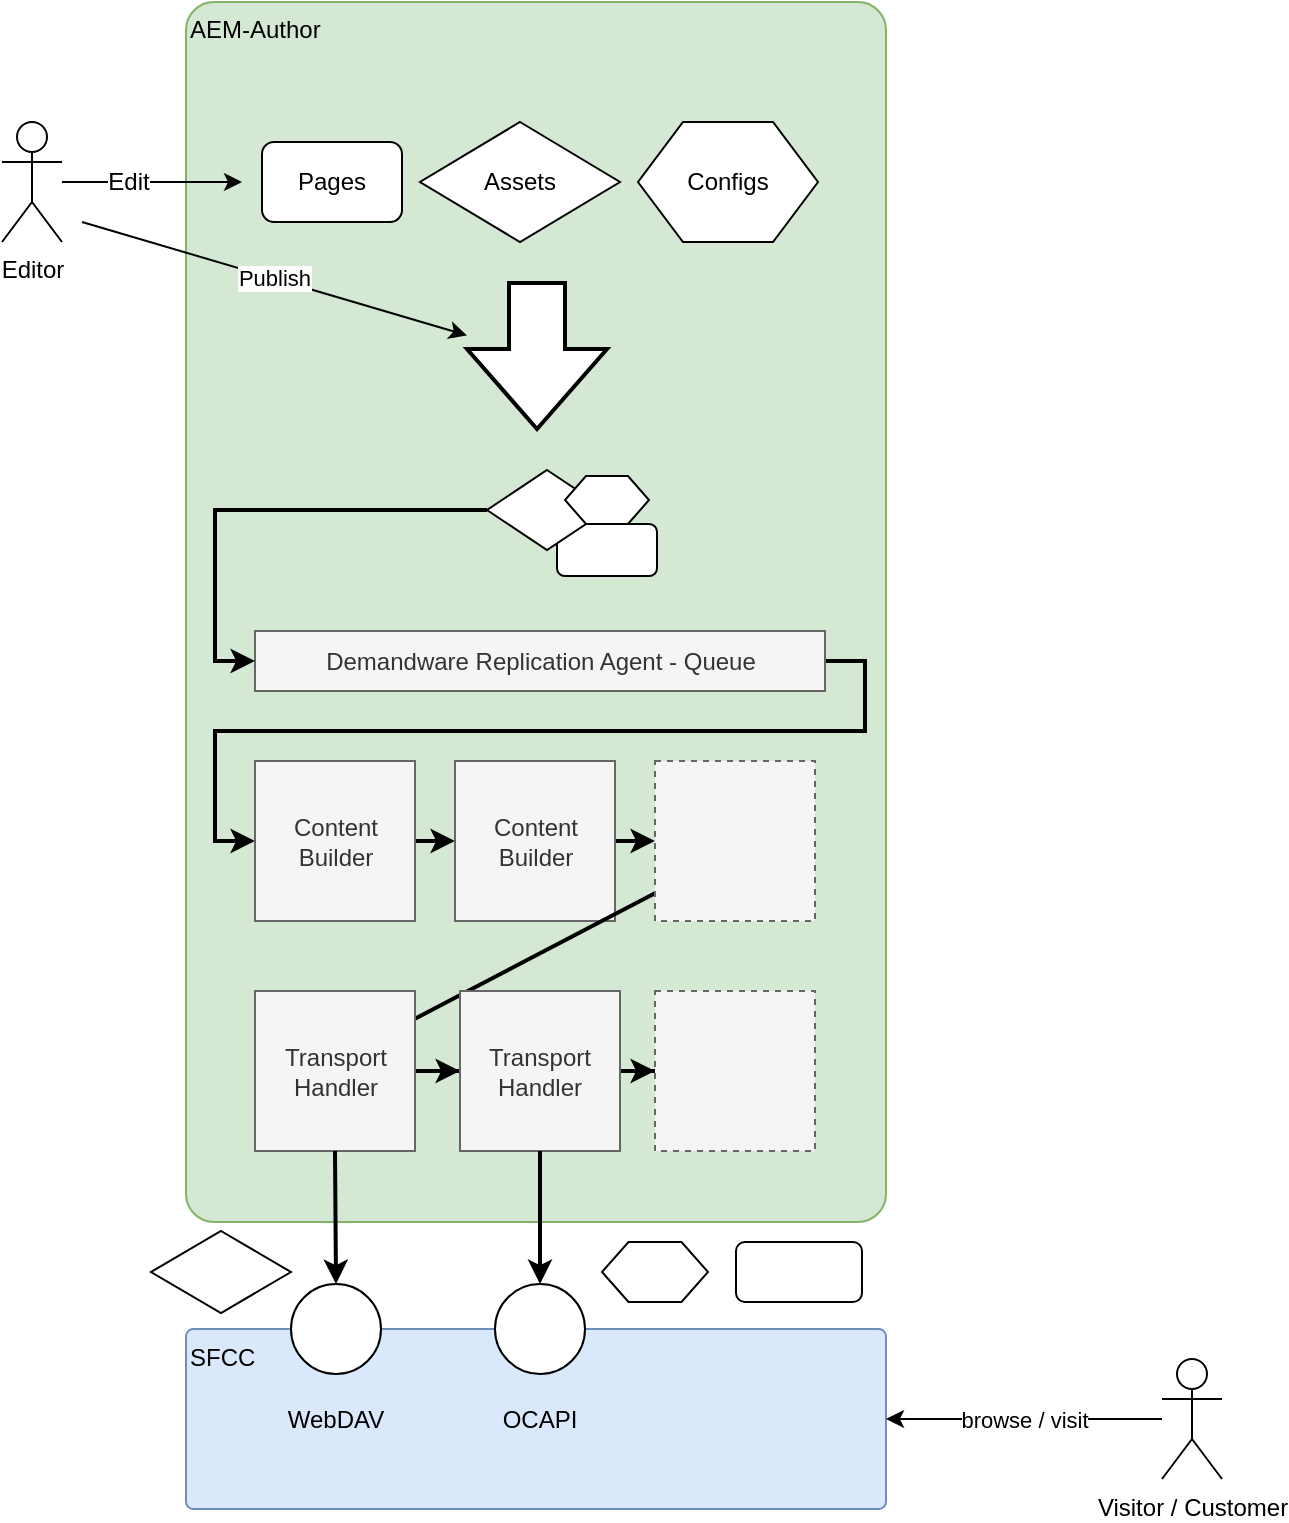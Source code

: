 <mxfile pages="2" version="11.2.5" type="device"><diagram id="QhI2w1FvqbfbXWF3AAyK" name="01-editing-and-replication-workflow"><mxGraphModel dx="878" dy="535" grid="1" gridSize="10" guides="1" tooltips="1" connect="1" arrows="1" fold="1" page="1" pageScale="1" pageWidth="1654" pageHeight="2336" math="0" shadow="0"><root><mxCell id="Uaj5IxDne1oDZ_6jl274-0"/><mxCell id="Uaj5IxDne1oDZ_6jl274-1" parent="Uaj5IxDne1oDZ_6jl274-0"/><mxCell id="eU4cWsoQNjVo2mvcVUxp-2" value="AEM-Author" style="rounded=1;whiteSpace=wrap;html=1;align=left;verticalAlign=top;arcSize=4;fillColor=#d5e8d4;strokeColor=#82b366;" parent="Uaj5IxDne1oDZ_6jl274-1" vertex="1"><mxGeometry x="282" y="210" width="350" height="610" as="geometry"/></mxCell><mxCell id="eU4cWsoQNjVo2mvcVUxp-3" value="SFCC" style="rounded=1;whiteSpace=wrap;html=1;align=left;verticalAlign=top;arcSize=4;fillColor=#dae8fc;strokeColor=#6c8ebf;" parent="Uaj5IxDne1oDZ_6jl274-1" vertex="1"><mxGeometry x="282" y="873.5" width="350" height="90" as="geometry"/></mxCell><mxCell id="eU4cWsoQNjVo2mvcVUxp-13" style="edgeStyle=orthogonalEdgeStyle;rounded=0;orthogonalLoop=1;jettySize=auto;html=1;exitX=1;exitY=0.5;exitDx=0;exitDy=0;entryX=0;entryY=0.5;entryDx=0;entryDy=0;strokeWidth=2;" parent="Uaj5IxDne1oDZ_6jl274-1" source="eU4cWsoQNjVo2mvcVUxp-5" target="eU4cWsoQNjVo2mvcVUxp-8" edge="1"><mxGeometry relative="1" as="geometry"/></mxCell><mxCell id="eU4cWsoQNjVo2mvcVUxp-5" value="Demandware Replication Agent - Queue" style="rounded=0;whiteSpace=wrap;html=1;fillColor=#f5f5f5;strokeColor=#666666;fontColor=#333333;" parent="Uaj5IxDne1oDZ_6jl274-1" vertex="1"><mxGeometry x="316.5" y="524.5" width="285" height="30" as="geometry"/></mxCell><mxCell id="eU4cWsoQNjVo2mvcVUxp-14" style="edgeStyle=orthogonalEdgeStyle;rounded=0;orthogonalLoop=1;jettySize=auto;html=1;exitX=1;exitY=0.5;exitDx=0;exitDy=0;entryX=0;entryY=0.5;entryDx=0;entryDy=0;strokeWidth=2;" parent="Uaj5IxDne1oDZ_6jl274-1" source="eU4cWsoQNjVo2mvcVUxp-8" target="eU4cWsoQNjVo2mvcVUxp-9" edge="1"><mxGeometry relative="1" as="geometry"/></mxCell><mxCell id="eU4cWsoQNjVo2mvcVUxp-8" value="Content Builder" style="whiteSpace=wrap;html=1;aspect=fixed;fillColor=#f5f5f5;strokeColor=#666666;fontColor=#333333;" parent="Uaj5IxDne1oDZ_6jl274-1" vertex="1"><mxGeometry x="316.5" y="589.5" width="80" height="80" as="geometry"/></mxCell><mxCell id="eU4cWsoQNjVo2mvcVUxp-15" style="edgeStyle=orthogonalEdgeStyle;rounded=0;orthogonalLoop=1;jettySize=auto;html=1;exitX=1;exitY=0.5;exitDx=0;exitDy=0;entryX=0;entryY=0.5;entryDx=0;entryDy=0;strokeWidth=2;" parent="Uaj5IxDne1oDZ_6jl274-1" source="eU4cWsoQNjVo2mvcVUxp-9" target="eU4cWsoQNjVo2mvcVUxp-10" edge="1"><mxGeometry relative="1" as="geometry"/></mxCell><mxCell id="eU4cWsoQNjVo2mvcVUxp-9" value="Content Builder" style="whiteSpace=wrap;html=1;aspect=fixed;fillColor=#f5f5f5;strokeColor=#666666;fontColor=#333333;" parent="Uaj5IxDne1oDZ_6jl274-1" vertex="1"><mxGeometry x="416.5" y="589.5" width="80" height="80" as="geometry"/></mxCell><mxCell id="eU4cWsoQNjVo2mvcVUxp-17" style="edgeStyle=entityRelationEdgeStyle;rounded=0;orthogonalLoop=1;jettySize=auto;html=1;exitX=1;exitY=0.5;exitDx=0;exitDy=0;entryX=0;entryY=0.5;entryDx=0;entryDy=0;strokeWidth=2;" parent="Uaj5IxDne1oDZ_6jl274-1" source="eU4cWsoQNjVo2mvcVUxp-10" target="eU4cWsoQNjVo2mvcVUxp-16" edge="1"><mxGeometry relative="1" as="geometry"/></mxCell><mxCell id="eU4cWsoQNjVo2mvcVUxp-10" value="" style="whiteSpace=wrap;html=1;aspect=fixed;dashed=1;fillColor=#f5f5f5;strokeColor=#666666;fontColor=#333333;" parent="Uaj5IxDne1oDZ_6jl274-1" vertex="1"><mxGeometry x="516.5" y="589.5" width="80" height="80" as="geometry"/></mxCell><mxCell id="eU4cWsoQNjVo2mvcVUxp-19" style="edgeStyle=entityRelationEdgeStyle;rounded=0;orthogonalLoop=1;jettySize=auto;html=1;exitX=1;exitY=0.5;exitDx=0;exitDy=0;strokeWidth=2;" parent="Uaj5IxDne1oDZ_6jl274-1" source="eU4cWsoQNjVo2mvcVUxp-16" target="eU4cWsoQNjVo2mvcVUxp-18" edge="1"><mxGeometry relative="1" as="geometry"/></mxCell><mxCell id="eU4cWsoQNjVo2mvcVUxp-16" value="Transport Handler" style="whiteSpace=wrap;html=1;aspect=fixed;fillColor=#f5f5f5;strokeColor=#666666;fontColor=#333333;" parent="Uaj5IxDne1oDZ_6jl274-1" vertex="1"><mxGeometry x="316.5" y="704.5" width="80" height="80" as="geometry"/></mxCell><mxCell id="eU4cWsoQNjVo2mvcVUxp-25" style="edgeStyle=entityRelationEdgeStyle;rounded=0;orthogonalLoop=1;jettySize=auto;html=1;exitX=1;exitY=0.5;exitDx=0;exitDy=0;entryX=0;entryY=0.5;entryDx=0;entryDy=0;strokeWidth=2;" parent="Uaj5IxDne1oDZ_6jl274-1" source="eU4cWsoQNjVo2mvcVUxp-18" target="eU4cWsoQNjVo2mvcVUxp-24" edge="1"><mxGeometry relative="1" as="geometry"/></mxCell><mxCell id="eU4cWsoQNjVo2mvcVUxp-18" value="Transport Handler" style="whiteSpace=wrap;html=1;aspect=fixed;fillColor=#f5f5f5;strokeColor=#666666;fontColor=#333333;" parent="Uaj5IxDne1oDZ_6jl274-1" vertex="1"><mxGeometry x="419" y="704.5" width="80" height="80" as="geometry"/></mxCell><mxCell id="eU4cWsoQNjVo2mvcVUxp-22" value="" style="ellipse;whiteSpace=wrap;html=1;aspect=fixed;" parent="Uaj5IxDne1oDZ_6jl274-1" vertex="1"><mxGeometry x="334.5" y="851" width="45" height="45" as="geometry"/></mxCell><mxCell id="eU4cWsoQNjVo2mvcVUxp-23" value="" style="ellipse;whiteSpace=wrap;html=1;aspect=fixed;" parent="Uaj5IxDne1oDZ_6jl274-1" vertex="1"><mxGeometry x="436.5" y="851" width="45" height="45" as="geometry"/></mxCell><mxCell id="eU4cWsoQNjVo2mvcVUxp-24" value="" style="whiteSpace=wrap;html=1;aspect=fixed;dashed=1;fillColor=#f5f5f5;strokeColor=#666666;fontColor=#333333;" parent="Uaj5IxDne1oDZ_6jl274-1" vertex="1"><mxGeometry x="516.5" y="704.5" width="80" height="80" as="geometry"/></mxCell><mxCell id="eU4cWsoQNjVo2mvcVUxp-27" value="" style="endArrow=classic;html=1;strokeWidth=2;exitX=0.5;exitY=1;exitDx=0;exitDy=0;entryX=0.5;entryY=0;entryDx=0;entryDy=0;" parent="Uaj5IxDne1oDZ_6jl274-1" source="eU4cWsoQNjVo2mvcVUxp-16" target="eU4cWsoQNjVo2mvcVUxp-22" edge="1"><mxGeometry width="50" height="50" relative="1" as="geometry"><mxPoint x="281.5" y="1089.5" as="sourcePoint"/><mxPoint x="331.5" y="1039.5" as="targetPoint"/></mxGeometry></mxCell><mxCell id="eU4cWsoQNjVo2mvcVUxp-29" value="" style="endArrow=classic;html=1;strokeWidth=2;entryX=0.5;entryY=0;entryDx=0;entryDy=0;exitX=0.5;exitY=1;exitDx=0;exitDy=0;" parent="Uaj5IxDne1oDZ_6jl274-1" source="eU4cWsoQNjVo2mvcVUxp-18" target="eU4cWsoQNjVo2mvcVUxp-23" edge="1"><mxGeometry width="50" height="50" relative="1" as="geometry"><mxPoint x="459.5" y="789.5" as="sourcePoint"/><mxPoint x="459.5" y="846" as="targetPoint"/></mxGeometry></mxCell><mxCell id="eU4cWsoQNjVo2mvcVUxp-31" value="WebDAV" style="text;html=1;strokeColor=none;fillColor=none;align=center;verticalAlign=middle;whiteSpace=wrap;rounded=0;" parent="Uaj5IxDne1oDZ_6jl274-1" vertex="1"><mxGeometry x="337" y="903.5" width="40" height="30" as="geometry"/></mxCell><mxCell id="eU4cWsoQNjVo2mvcVUxp-32" value="OCAPI" style="text;html=1;strokeColor=none;fillColor=none;align=center;verticalAlign=middle;whiteSpace=wrap;rounded=0;" parent="Uaj5IxDne1oDZ_6jl274-1" vertex="1"><mxGeometry x="439" y="903.5" width="40" height="30" as="geometry"/></mxCell><mxCell id="mzLn8IXQ9psbiLlKU3Q8-2" style="edgeStyle=orthogonalEdgeStyle;rounded=0;orthogonalLoop=1;jettySize=auto;html=1;" parent="Uaj5IxDne1oDZ_6jl274-1" edge="1"><mxGeometry relative="1" as="geometry"><mxPoint x="310" y="300" as="targetPoint"/><mxPoint x="220" y="300" as="sourcePoint"/><Array as="points"><mxPoint x="240" y="300"/><mxPoint x="240" y="300"/></Array></mxGeometry></mxCell><mxCell id="mzLn8IXQ9psbiLlKU3Q8-5" value="Edit" style="text;html=1;resizable=0;points=[];align=center;verticalAlign=middle;labelBackgroundColor=#ffffff;" parent="mzLn8IXQ9psbiLlKU3Q8-2" vertex="1" connectable="0"><mxGeometry x="-0.279" relative="1" as="geometry"><mxPoint as="offset"/></mxGeometry></mxCell><mxCell id="mzLn8IXQ9psbiLlKU3Q8-0" value="Editor" style="shape=umlActor;verticalLabelPosition=bottom;labelBackgroundColor=#ffffff;verticalAlign=top;html=1;outlineConnect=0;" parent="Uaj5IxDne1oDZ_6jl274-1" vertex="1"><mxGeometry x="190" y="270" width="30" height="60" as="geometry"/></mxCell><mxCell id="mzLn8IXQ9psbiLlKU3Q8-9" value="Assets" style="rhombus;whiteSpace=wrap;html=1;" parent="Uaj5IxDne1oDZ_6jl274-1" vertex="1"><mxGeometry x="399" y="270" width="100" height="60" as="geometry"/></mxCell><mxCell id="mzLn8IXQ9psbiLlKU3Q8-10" value="Configs" style="shape=hexagon;perimeter=hexagonPerimeter2;whiteSpace=wrap;html=1;" parent="Uaj5IxDne1oDZ_6jl274-1" vertex="1"><mxGeometry x="508" y="270" width="90" height="60" as="geometry"/></mxCell><mxCell id="mzLn8IXQ9psbiLlKU3Q8-12" value="Pages" style="rounded=1;whiteSpace=wrap;html=1;" parent="Uaj5IxDne1oDZ_6jl274-1" vertex="1"><mxGeometry x="320" y="280" width="70" height="40" as="geometry"/></mxCell><mxCell id="mzLn8IXQ9psbiLlKU3Q8-14" value="" style="verticalLabelPosition=bottom;verticalAlign=top;html=1;strokeWidth=2;shape=mxgraph.arrows2.arrow;dy=0.6;dx=40;notch=0;rotation=90;" parent="Uaj5IxDne1oDZ_6jl274-1" vertex="1"><mxGeometry x="421" y="352" width="73" height="70" as="geometry"/></mxCell><mxCell id="mzLn8IXQ9psbiLlKU3Q8-18" value="Publish" style="endArrow=classic;html=1;" parent="Uaj5IxDne1oDZ_6jl274-1" target="mzLn8IXQ9psbiLlKU3Q8-14" edge="1"><mxGeometry width="50" height="50" relative="1" as="geometry"><mxPoint x="230" y="320" as="sourcePoint"/><mxPoint x="240" y="980" as="targetPoint"/></mxGeometry></mxCell><mxCell id="mzLn8IXQ9psbiLlKU3Q8-23" value="" style="shape=hexagon;perimeter=hexagonPerimeter2;whiteSpace=wrap;html=1;" parent="Uaj5IxDne1oDZ_6jl274-1" vertex="1"><mxGeometry x="490" y="830" width="53" height="30" as="geometry"/></mxCell><mxCell id="mzLn8IXQ9psbiLlKU3Q8-24" value="" style="rounded=1;whiteSpace=wrap;html=1;" parent="Uaj5IxDne1oDZ_6jl274-1" vertex="1"><mxGeometry x="557" y="830" width="63" height="30" as="geometry"/></mxCell><mxCell id="mzLn8IXQ9psbiLlKU3Q8-25" value="" style="rhombus;whiteSpace=wrap;html=1;" parent="Uaj5IxDne1oDZ_6jl274-1" vertex="1"><mxGeometry x="264.5" y="824.5" width="70" height="41" as="geometry"/></mxCell><mxCell id="mzLn8IXQ9psbiLlKU3Q8-28" value="" style="rounded=1;whiteSpace=wrap;html=1;" parent="Uaj5IxDne1oDZ_6jl274-1" vertex="1"><mxGeometry x="467.5" y="471" width="50" height="26" as="geometry"/></mxCell><mxCell id="mzLn8IXQ9psbiLlKU3Q8-26" value="" style="rhombus;whiteSpace=wrap;html=1;" parent="Uaj5IxDne1oDZ_6jl274-1" vertex="1"><mxGeometry x="432.5" y="444" width="60" height="40" as="geometry"/></mxCell><mxCell id="mzLn8IXQ9psbiLlKU3Q8-31" style="edgeStyle=orthogonalEdgeStyle;rounded=0;orthogonalLoop=1;jettySize=auto;html=1;exitX=0;exitY=0.5;exitDx=0;exitDy=0;entryX=0;entryY=0.5;entryDx=0;entryDy=0;strokeWidth=2;" parent="Uaj5IxDne1oDZ_6jl274-1" source="mzLn8IXQ9psbiLlKU3Q8-26" target="eU4cWsoQNjVo2mvcVUxp-5" edge="1"><mxGeometry relative="1" as="geometry"><mxPoint x="612" y="550" as="sourcePoint"/><mxPoint x="327" y="640" as="targetPoint"/></mxGeometry></mxCell><mxCell id="mzLn8IXQ9psbiLlKU3Q8-27" value="" style="shape=hexagon;perimeter=hexagonPerimeter2;whiteSpace=wrap;html=1;" parent="Uaj5IxDne1oDZ_6jl274-1" vertex="1"><mxGeometry x="471.5" y="447" width="42" height="24" as="geometry"/></mxCell><mxCell id="mzLn8IXQ9psbiLlKU3Q8-36" value="browse / visit" style="edgeStyle=orthogonalEdgeStyle;rounded=0;orthogonalLoop=1;jettySize=auto;html=1;" parent="Uaj5IxDne1oDZ_6jl274-1" source="mzLn8IXQ9psbiLlKU3Q8-33" target="eU4cWsoQNjVo2mvcVUxp-3" edge="1"><mxGeometry relative="1" as="geometry"/></mxCell><mxCell id="mzLn8IXQ9psbiLlKU3Q8-33" value="Visitor / Customer" style="shape=umlActor;verticalLabelPosition=bottom;labelBackgroundColor=#ffffff;verticalAlign=top;html=1;outlineConnect=0;" parent="Uaj5IxDne1oDZ_6jl274-1" vertex="1"><mxGeometry x="770" y="888.5" width="30" height="60" as="geometry"/></mxCell></root></mxGraphModel></diagram><diagram id="vhZQUGPgGoTPLo0c_guj" name="Page-3"><mxGraphModel dx="878" dy="535" grid="1" gridSize="10" guides="1" tooltips="1" connect="1" arrows="1" fold="1" page="1" pageScale="1" pageWidth="1654" pageHeight="2336" math="0" shadow="0"><root><mxCell id="VPFz9adF6quI__XvRQvN-0"/><mxCell id="VPFz9adF6quI__XvRQvN-1" parent="VPFz9adF6quI__XvRQvN-0"/><mxCell id="uYOYOIdbiI2-JOfmLKWw-42" style="edgeStyle=orthogonalEdgeStyle;rounded=0;orthogonalLoop=1;jettySize=auto;html=1;exitX=1;exitY=0.5;exitDx=0;exitDy=0;entryX=0;entryY=0.5;entryDx=0;entryDy=0;" parent="VPFz9adF6quI__XvRQvN-1" source="uYOYOIdbiI2-JOfmLKWw-39" target="uYOYOIdbiI2-JOfmLKWw-0" edge="1"><mxGeometry relative="1" as="geometry"/></mxCell><mxCell id="uYOYOIdbiI2-JOfmLKWw-39" value="" style="rounded=0;whiteSpace=wrap;html=1;align=center;" parent="VPFz9adF6quI__XvRQvN-1" vertex="1"><mxGeometry x="274" y="461" width="200" height="120" as="geometry"/></mxCell><mxCell id="uYOYOIdbiI2-JOfmLKWw-38" value="" style="rounded=0;whiteSpace=wrap;html=1;align=center;" parent="VPFz9adF6quI__XvRQvN-1" vertex="1"><mxGeometry x="47.5" y="461" width="190" height="120" as="geometry"/></mxCell><mxCell id="uYOYOIdbiI2-JOfmLKWw-33" value="AEM Replication&amp;nbsp;&lt;br style=&quot;padding: 0px ; margin: 0px&quot;&gt;Framework" style="rounded=0;whiteSpace=wrap;html=1;align=center;verticalAlign=top;fillColor=#f5f5f5;strokeColor=#666666;fontColor=#333333;" parent="VPFz9adF6quI__XvRQvN-1" vertex="1"><mxGeometry x="30" y="10" width="740" height="200" as="geometry"/></mxCell><mxCell id="uYOYOIdbiI2-JOfmLKWw-12" value="" style="rounded=0;whiteSpace=wrap;html=1;fillColor=#fff2cc;strokeColor=#d6b656;" parent="VPFz9adF6quI__XvRQvN-1" vertex="1"><mxGeometry x="873" y="30" width="237" height="130" as="geometry"/></mxCell><mxCell id="uYOYOIdbiI2-JOfmLKWw-60" style="edgeStyle=orthogonalEdgeStyle;rounded=0;orthogonalLoop=1;jettySize=auto;html=1;exitX=1;exitY=0.25;exitDx=0;exitDy=0;entryX=0.55;entryY=0.95;entryDx=0;entryDy=0;entryPerimeter=0;" parent="VPFz9adF6quI__XvRQvN-1" target="uYOYOIdbiI2-JOfmLKWw-51" edge="1"><mxGeometry relative="1" as="geometry"><mxPoint x="760" y="571" as="sourcePoint"/></mxGeometry></mxCell><mxCell id="uYOYOIdbiI2-JOfmLKWw-59" style="edgeStyle=orthogonalEdgeStyle;rounded=0;orthogonalLoop=1;jettySize=auto;html=1;exitX=1;exitY=0.5;exitDx=0;exitDy=0;entryX=0.55;entryY=0.95;entryDx=0;entryDy=0;entryPerimeter=0;" parent="VPFz9adF6quI__XvRQvN-1" source="uYOYOIdbiI2-JOfmLKWw-4" target="uYOYOIdbiI2-JOfmLKWw-53" edge="1"><mxGeometry relative="1" as="geometry"/></mxCell><mxCell id="uYOYOIdbiI2-JOfmLKWw-4" value="" style="rounded=0;whiteSpace=wrap;html=1;fillColor=#fff2cc;strokeColor=#d6b656;" parent="VPFz9adF6quI__XvRQvN-1" vertex="1"><mxGeometry x="560" y="531" width="250" height="120" as="geometry"/></mxCell><mxCell id="uYOYOIdbiI2-JOfmLKWw-0" value="&lt;p style=&quot;margin: 0px ; margin-top: 6px ; text-align: center&quot;&gt;&lt;b&gt;Access Token provider&lt;/b&gt;&lt;br&gt;&lt;/p&gt;&lt;p style=&quot;margin: 0px ; margin-top: 6px ; text-align: center&quot;&gt;&lt;br&gt;&lt;/p&gt;&lt;hr&gt;&lt;p style=&quot;margin: 0px ; margin-left: 8px&quot;&gt;&lt;b&gt;+ instance.id = &lt;font color=&quot;#660033&quot;&gt;&amp;lt;&amp;lt;InstanceID&amp;gt;&amp;gt;&lt;/font&gt;&lt;/b&gt;&lt;/p&gt;&lt;p style=&quot;margin: 0px ; margin-left: 8px&quot;&gt;+ provider.endpoint =&amp;nbsp;&lt;b&gt;&amp;lt;&amp;lt;provider-enpoint&amp;gt;&amp;gt;&lt;/b&gt;&lt;br&gt;+ client.id&lt;/p&gt;&lt;p style=&quot;margin: 0px ; margin-left: 8px&quot;&gt;+ client.password&lt;/p&gt;" style="align=left;overflow=fill;html=1;fillColor=#fff2cc;strokeColor=#d6b656;" parent="VPFz9adF6quI__XvRQvN-1" vertex="1"><mxGeometry x="550" y="521" width="250" height="120" as="geometry"/></mxCell><mxCell id="uYOYOIdbiI2-JOfmLKWw-1" value="" style="shape=component;jettyWidth=8;jettyHeight=4;" parent="uYOYOIdbiI2-JOfmLKWw-0" vertex="1"><mxGeometry x="1" width="20" height="20" relative="1" as="geometry"><mxPoint x="-24" y="4" as="offset"/></mxGeometry></mxCell><mxCell id="uYOYOIdbiI2-JOfmLKWw-61" style="edgeStyle=orthogonalEdgeStyle;rounded=0;orthogonalLoop=1;jettySize=auto;html=1;exitX=0.25;exitY=1;exitDx=0;exitDy=0;entryX=0.4;entryY=0.1;entryDx=0;entryDy=0;entryPerimeter=0;" parent="VPFz9adF6quI__XvRQvN-1" source="uYOYOIdbiI2-JOfmLKWw-6" target="uYOYOIdbiI2-JOfmLKWw-51" edge="1"><mxGeometry relative="1" as="geometry"/></mxCell><mxCell id="uYOYOIdbiI2-JOfmLKWw-6" value="&lt;p style=&quot;margin: 0px ; margin-top: 6px ; text-align: center&quot;&gt;&lt;b&gt;Demandware Client&lt;/b&gt;&lt;br&gt;&lt;/p&gt;&lt;p style=&quot;margin: 0px ; margin-top: 6px ; text-align: center&quot;&gt;&lt;br&gt;&lt;/p&gt;&lt;hr&gt;&lt;p style=&quot;margin: 0px 0px 0px 8px&quot;&gt;&lt;b&gt;+ client.id = &lt;font color=&quot;#99004d&quot;&gt;&amp;lt;&amp;lt;InstanceID&amp;gt;&amp;gt;&lt;/font&gt;&lt;/b&gt;&lt;/p&gt;&lt;p style=&quot;margin: 0px ; margin-left: 8px&quot;&gt;+ provider.endpoint = &lt;b&gt;&amp;lt;&amp;lt;client-enpoint&amp;gt;&amp;gt;&lt;/b&gt;&lt;br&gt;&lt;/p&gt;&lt;p style=&quot;margin: 0px ; margin-left: 8px&quot;&gt;+ webdav.user&lt;/p&gt;&lt;p style=&quot;margin: 0px ; margin-left: 8px&quot;&gt;&lt;span&gt;+ webdav.password&lt;/span&gt;&lt;br&gt;&lt;/p&gt;&lt;p style=&quot;margin: 0px ; margin-left: 8px&quot;&gt;&lt;br&gt;&lt;/p&gt;" style="align=left;overflow=fill;html=1;fillColor=#fff2cc;strokeColor=#d6b656;" parent="VPFz9adF6quI__XvRQvN-1" vertex="1"><mxGeometry x="855" y="20" width="245" height="130" as="geometry"/></mxCell><mxCell id="uYOYOIdbiI2-JOfmLKWw-7" value="" style="shape=component;jettyWidth=8;jettyHeight=4;" parent="uYOYOIdbiI2-JOfmLKWw-6" vertex="1"><mxGeometry x="1" width="20" height="20" relative="1" as="geometry"><mxPoint x="-24" y="4" as="offset"/></mxGeometry></mxCell><mxCell id="uYOYOIdbiI2-JOfmLKWw-8" value="DemandwareClientProvider" style="swimlane;fontStyle=0;childLayout=stackLayout;horizontal=1;startSize=26;fillColor=#f5f5f5;horizontalStack=0;resizeParent=1;resizeParentMax=0;resizeLast=0;collapsible=1;marginBottom=0;strokeColor=#666666;fontColor=#333333;" parent="VPFz9adF6quI__XvRQvN-1" vertex="1"><mxGeometry x="550" y="340" width="170" height="52" as="geometry"/></mxCell><mxCell id="uYOYOIdbiI2-JOfmLKWw-10" value=" " style="text;strokeColor=none;fillColor=none;align=left;verticalAlign=top;spacingLeft=4;spacingRight=4;overflow=hidden;rotatable=0;points=[[0,0.5],[1,0.5]];portConstraint=eastwest;" parent="uYOYOIdbiI2-JOfmLKWw-8" vertex="1"><mxGeometry y="26" width="170" height="26" as="geometry"/></mxCell><mxCell id="uYOYOIdbiI2-JOfmLKWw-40" style="edgeStyle=orthogonalEdgeStyle;rounded=0;orthogonalLoop=1;jettySize=auto;html=1;entryX=0;entryY=0.5;entryDx=0;entryDy=0;exitX=1;exitY=0.5;exitDx=0;exitDy=0;" parent="VPFz9adF6quI__XvRQvN-1" source="uYOYOIdbiI2-JOfmLKWw-39" target="uYOYOIdbiI2-JOfmLKWw-10" edge="1"><mxGeometry relative="1" as="geometry"><mxPoint x="532" y="491" as="sourcePoint"/></mxGeometry></mxCell><mxCell id="uYOYOIdbiI2-JOfmLKWw-14" value="&lt;p style=&quot;margin: 0px ; margin-top: 6px ; text-align: center&quot;&gt;&lt;b&gt;Transport Plugin&lt;/b&gt;&lt;/p&gt;&lt;hr&gt;&lt;p style=&quot;margin: 0px ; margin-left: 8px&quot;&gt;&lt;br&gt;&lt;/p&gt;" style="align=left;overflow=fill;html=1;" parent="VPFz9adF6quI__XvRQvN-1" vertex="1"><mxGeometry x="261.5" y="451" width="200" height="120" as="geometry"/></mxCell><mxCell id="uYOYOIdbiI2-JOfmLKWw-15" value="" style="shape=component;jettyWidth=8;jettyHeight=4;" parent="uYOYOIdbiI2-JOfmLKWw-14" vertex="1"><mxGeometry x="1" width="20" height="20" relative="1" as="geometry"><mxPoint x="-24" y="4" as="offset"/></mxGeometry></mxCell><mxCell id="uYOYOIdbiI2-JOfmLKWw-65" value="" style="endArrow=classic;html=1;" parent="uYOYOIdbiI2-JOfmLKWw-14" edge="1"><mxGeometry width="50" height="50" relative="1" as="geometry"><mxPoint x="87.5" y="-31" as="sourcePoint"/><mxPoint x="87.5" y="-1" as="targetPoint"/></mxGeometry></mxCell><mxCell id="uYOYOIdbiI2-JOfmLKWw-16" value="&lt;p style=&quot;margin: 0px ; margin-top: 6px ; text-align: center&quot;&gt;&lt;b&gt;Content Plugin&lt;/b&gt;&lt;/p&gt;&lt;hr&gt;&lt;p style=&quot;margin: 0px ; margin-left: 8px&quot;&gt;&lt;br&gt;&lt;/p&gt;" style="align=left;overflow=fill;html=1;" parent="VPFz9adF6quI__XvRQvN-1" vertex="1"><mxGeometry x="37.5" y="451" width="190" height="120" as="geometry"/></mxCell><mxCell id="uYOYOIdbiI2-JOfmLKWw-17" value="" style="shape=component;jettyWidth=8;jettyHeight=4;" parent="uYOYOIdbiI2-JOfmLKWw-16" vertex="1"><mxGeometry x="1" width="20" height="20" relative="1" as="geometry"><mxPoint x="-24" y="4" as="offset"/></mxGeometry></mxCell><mxCell id="uYOYOIdbiI2-JOfmLKWw-18" value="Demandware Content Builder" style="swimlane;fontStyle=0;childLayout=stackLayout;horizontal=1;startSize=26;fillColor=#f5f5f5;horizontalStack=0;resizeParent=1;resizeParentMax=0;resizeLast=0;collapsible=1;marginBottom=0;strokeColor=#666666;fontColor=#333333;" parent="VPFz9adF6quI__XvRQvN-1" vertex="1"><mxGeometry x="37.5" y="352" width="195" height="80" as="geometry"/></mxCell><mxCell id="uYOYOIdbiI2-JOfmLKWw-19" value="+ create()" style="text;strokeColor=none;fillColor=none;align=left;verticalAlign=top;spacingLeft=4;spacingRight=4;overflow=hidden;rotatable=0;points=[[0,0.5],[1,0.5]];portConstraint=eastwest;" parent="uYOYOIdbiI2-JOfmLKWw-18" vertex="1"><mxGeometry y="26" width="195" height="54" as="geometry"/></mxCell><mxCell id="uYOYOIdbiI2-JOfmLKWw-23" value="Demandware Transport Handler" style="swimlane;fontStyle=0;childLayout=stackLayout;horizontal=1;startSize=26;fillColor=#f5f5f5;horizontalStack=0;resizeParent=1;resizeParentMax=0;resizeLast=0;collapsible=1;marginBottom=0;strokeColor=#666666;fontColor=#333333;" parent="VPFz9adF6quI__XvRQvN-1" vertex="1"><mxGeometry x="257.5" y="352" width="195" height="78" as="geometry"/></mxCell><mxCell id="uYOYOIdbiI2-JOfmLKWw-25" value="+ canHandle()" style="text;strokeColor=none;fillColor=none;align=left;verticalAlign=top;spacingLeft=4;spacingRight=4;overflow=hidden;rotatable=0;points=[[0,0.5],[1,0.5]];portConstraint=eastwest;" parent="uYOYOIdbiI2-JOfmLKWw-23" vertex="1"><mxGeometry y="26" width="195" height="26" as="geometry"/></mxCell><mxCell id="uYOYOIdbiI2-JOfmLKWw-26" value="+ deliver()" style="text;strokeColor=none;fillColor=none;align=left;verticalAlign=top;spacingLeft=4;spacingRight=4;overflow=hidden;rotatable=0;points=[[0,0.5],[1,0.5]];portConstraint=eastwest;" parent="uYOYOIdbiI2-JOfmLKWw-23" vertex="1"><mxGeometry y="52" width="195" height="26" as="geometry"/></mxCell><mxCell id="uYOYOIdbiI2-JOfmLKWw-27" value="&lt;p style=&quot;margin: 0px ; margin-top: 4px ; text-align: center&quot;&gt;&lt;i&gt;&amp;lt;&amp;lt;Interface&amp;gt;&amp;gt;&lt;/i&gt;&lt;br&gt;&lt;b&gt;com.day.cq.replication.&lt;br&gt;ContentBuilder&lt;/b&gt;&lt;/p&gt;&lt;hr size=&quot;1&quot;&gt;&lt;p style=&quot;margin: 0px ; margin-left: 4px&quot;&gt;&lt;/p&gt;&lt;p style=&quot;margin: 0px ; margin-left: 4px&quot;&gt;&lt;/p&gt;+ create()" style="verticalAlign=top;align=left;overflow=fill;fontSize=12;fontFamily=Helvetica;html=1;fillColor=#f5f5f5;strokeColor=#666666;fontColor=#333333;" parent="VPFz9adF6quI__XvRQvN-1" vertex="1"><mxGeometry x="40" y="130" width="195" height="100" as="geometry"/></mxCell><mxCell id="uYOYOIdbiI2-JOfmLKWw-28" value="&lt;p style=&quot;margin: 0px ; margin-top: 4px ; text-align: center&quot;&gt;&lt;i&gt;&amp;lt;&amp;lt;Interface&amp;gt;&amp;gt;&lt;/i&gt;&lt;br&gt;&lt;b&gt;com.day.cq.replication.&lt;br&gt;TransportHandler&lt;/b&gt;&lt;/p&gt;&lt;hr size=&quot;1&quot;&gt;&lt;p style=&quot;margin: 0px ; margin-left: 4px&quot;&gt;&lt;/p&gt;&lt;p style=&quot;margin: 0px ; margin-left: 4px&quot;&gt;&lt;/p&gt;+ canHandle()&lt;br&gt;+ deliver()" style="verticalAlign=top;align=left;overflow=fill;fontSize=12;fontFamily=Helvetica;html=1;fillColor=#f5f5f5;strokeColor=#666666;fontColor=#333333;" parent="VPFz9adF6quI__XvRQvN-1" vertex="1"><mxGeometry x="258" y="130" width="183" height="100" as="geometry"/></mxCell><mxCell id="uYOYOIdbiI2-JOfmLKWw-34" value="" style="rounded=0;whiteSpace=wrap;html=1;align=center;fillColor=#f5f5f5;strokeColor=#666666;fontColor=#333333;" parent="VPFz9adF6quI__XvRQvN-1" vertex="1"><mxGeometry x="10" y="25" width="60" height="25" as="geometry"/></mxCell><mxCell id="uYOYOIdbiI2-JOfmLKWw-35" value="" style="rounded=0;whiteSpace=wrap;html=1;align=center;fillColor=#f5f5f5;strokeColor=#666666;fontColor=#333333;" parent="VPFz9adF6quI__XvRQvN-1" vertex="1"><mxGeometry x="10" y="62.5" width="60" height="25" as="geometry"/></mxCell><mxCell id="uYOYOIdbiI2-JOfmLKWw-41" style="edgeStyle=orthogonalEdgeStyle;rounded=0;orthogonalLoop=1;jettySize=auto;html=1;exitX=1.012;exitY=0.385;exitDx=0;exitDy=0;entryX=0;entryY=0.5;entryDx=0;entryDy=0;exitPerimeter=0;" parent="VPFz9adF6quI__XvRQvN-1" source="uYOYOIdbiI2-JOfmLKWw-8" target="uYOYOIdbiI2-JOfmLKWw-6" edge="1"><mxGeometry relative="1" as="geometry"><mxPoint x="720" y="280" as="sourcePoint"/></mxGeometry></mxCell><mxCell id="uYOYOIdbiI2-JOfmLKWw-46" value="/etc/replication/agents.author/myDemandwareAgent" style="text;html=1;strokeColor=none;fillColor=none;align=center;verticalAlign=middle;whiteSpace=wrap;rounded=0;" parent="VPFz9adF6quI__XvRQvN-1" vertex="1"><mxGeometry x="487" y="67.5" width="260" height="20" as="geometry"/></mxCell><mxCell id="uYOYOIdbiI2-JOfmLKWw-47" value="&lt;b&gt;&lt;u&gt;Agent Settings&lt;/u&gt;&lt;/b&gt;&lt;br&gt;&lt;br&gt;SerializationType: &lt;br&gt;&amp;nbsp; &amp;nbsp;[Demandware Content Builder]&lt;br&gt;&lt;br&gt;URI: &lt;br&gt;&amp;nbsp; [demandware://&lt;b&gt;&lt;font color=&quot;#99004d&quot;&gt;&amp;lt;&amp;lt;InstanceID&amp;gt;&amp;gt;&lt;/font&gt;&lt;/b&gt;]" style="rounded=0;whiteSpace=wrap;html=1;strokeWidth=2;align=left;verticalAlign=top;fillColor=#fff2cc;strokeColor=#d6b656;" parent="VPFz9adF6quI__XvRQvN-1" vertex="1"><mxGeometry x="487" y="105" width="273" height="130" as="geometry"/></mxCell><mxCell id="uYOYOIdbiI2-JOfmLKWw-51" value="Salesforce" style="ellipse;shape=cloud;whiteSpace=wrap;html=1;strokeWidth=2;align=center;" parent="VPFz9adF6quI__XvRQvN-1" vertex="1"><mxGeometry x="868" y="260" width="120" height="80" as="geometry"/></mxCell><mxCell id="uYOYOIdbiI2-JOfmLKWw-53" value="Salesforce" style="ellipse;shape=cloud;whiteSpace=wrap;html=1;strokeWidth=2;align=center;" parent="VPFz9adF6quI__XvRQvN-1" vertex="1"><mxGeometry x="1100" y="260" width="120" height="80" as="geometry"/></mxCell><mxCell id="uYOYOIdbiI2-JOfmLKWw-63" value="&lt;b&gt;&lt;u&gt;Agent Settings&lt;/u&gt;&lt;/b&gt;&lt;br&gt;&lt;br&gt;SerializationType: &lt;br&gt;&amp;nbsp; &amp;nbsp;[Demandware Content Builder]&lt;br&gt;&lt;br&gt;URI: &lt;br&gt;&amp;nbsp; [demandware://&lt;b&gt;&lt;font color=&quot;#99004d&quot;&gt;&amp;lt;&amp;lt;InstanceID&amp;gt;&amp;gt;&lt;/font&gt;&lt;/b&gt;]" style="rounded=0;whiteSpace=wrap;html=1;strokeWidth=2;align=left;verticalAlign=top;fillColor=#fff2cc;strokeColor=#d6b656;" parent="VPFz9adF6quI__XvRQvN-1" vertex="1"><mxGeometry x="474" y="95" width="273" height="130" as="geometry"/></mxCell><mxCell id="uYOYOIdbiI2-JOfmLKWw-64" value="" style="endArrow=classic;html=1;exitX=0.536;exitY=1.04;exitDx=0;exitDy=0;exitPerimeter=0;" parent="VPFz9adF6quI__XvRQvN-1" source="uYOYOIdbiI2-JOfmLKWw-28" target="uYOYOIdbiI2-JOfmLKWw-23" edge="1"><mxGeometry width="50" height="50" relative="1" as="geometry"><mxPoint x="10" y="730" as="sourcePoint"/><mxPoint x="60" y="680" as="targetPoint"/></mxGeometry></mxCell><mxCell id="uYOYOIdbiI2-JOfmLKWw-44" value="Transport Context&lt;br&gt;&lt;br&gt;URI:&amp;nbsp;&lt;br&gt;&amp;nbsp; [demandware://&lt;b&gt;&lt;font color=&quot;#99004d&quot;&gt;&amp;lt;&amp;lt;InstanceID&amp;gt;&amp;gt;&lt;/font&gt;&lt;/b&gt;]" style="shape=note;whiteSpace=wrap;html=1;size=14;verticalAlign=top;align=left;spacingTop=-6;strokeWidth=2;fillColor=#f5f5f5;strokeColor=#666666;fontColor=#333333;" parent="VPFz9adF6quI__XvRQvN-1" vertex="1"><mxGeometry x="261.5" y="250" width="199" height="71" as="geometry"/></mxCell><mxCell id="uYOYOIdbiI2-JOfmLKWw-70" value="" style="endArrow=classic;html=1;" parent="VPFz9adF6quI__XvRQvN-1" edge="1"><mxGeometry width="50" height="50" relative="1" as="geometry"><mxPoint x="118" y="240" as="sourcePoint"/><mxPoint x="118" y="320" as="targetPoint"/></mxGeometry></mxCell><mxCell id="uYOYOIdbiI2-JOfmLKWw-73" value="&lt;b&gt;&amp;lt;&amp;lt;client-enpoint&amp;gt;&amp;gt;&lt;/b&gt;" style="rounded=0;whiteSpace=wrap;html=1;strokeWidth=1;align=center;" parent="VPFz9adF6quI__XvRQvN-1" vertex="1"><mxGeometry x="852.5" y="231" width="125" height="19" as="geometry"/></mxCell><mxCell id="uYOYOIdbiI2-JOfmLKWw-75" style="edgeStyle=orthogonalEdgeStyle;rounded=0;orthogonalLoop=1;jettySize=auto;html=1;exitX=1;exitY=0.5;exitDx=0;exitDy=0;entryX=0.4;entryY=0.1;entryDx=0;entryDy=0;entryPerimeter=0;" parent="VPFz9adF6quI__XvRQvN-1" source="uYOYOIdbiI2-JOfmLKWw-12" target="uYOYOIdbiI2-JOfmLKWw-53" edge="1"><mxGeometry relative="1" as="geometry"><mxPoint x="1110" y="95" as="sourcePoint"/><mxPoint x="1151" y="280" as="targetPoint"/></mxGeometry></mxCell><mxCell id="uYOYOIdbiI2-JOfmLKWw-74" value="&lt;b&gt;&amp;lt;&amp;lt;client-enpoint&amp;gt;&amp;gt;&lt;/b&gt;" style="rounded=0;whiteSpace=wrap;html=1;strokeWidth=1;align=center;" parent="VPFz9adF6quI__XvRQvN-1" vertex="1"><mxGeometry x="1080" y="210" width="125" height="19" as="geometry"/></mxCell><mxCell id="uYOYOIdbiI2-JOfmLKWw-76" value="&lt;b&gt;&amp;lt;&amp;lt;provider-enpoint&amp;gt;&amp;gt;&lt;/b&gt;" style="rounded=0;whiteSpace=wrap;html=1;strokeWidth=1;align=center;" parent="VPFz9adF6quI__XvRQvN-1" vertex="1"><mxGeometry x="863" y="360" width="148" height="19" as="geometry"/></mxCell><mxCell id="uYOYOIdbiI2-JOfmLKWw-77" value="&lt;b&gt;&amp;lt;&amp;lt;provider-enpoint&amp;gt;&amp;gt;&lt;/b&gt;" style="rounded=0;whiteSpace=wrap;html=1;strokeWidth=1;align=center;" parent="VPFz9adF6quI__XvRQvN-1" vertex="1"><mxGeometry x="1086" y="368.5" width="148" height="19" as="geometry"/></mxCell></root></mxGraphModel></diagram></mxfile>